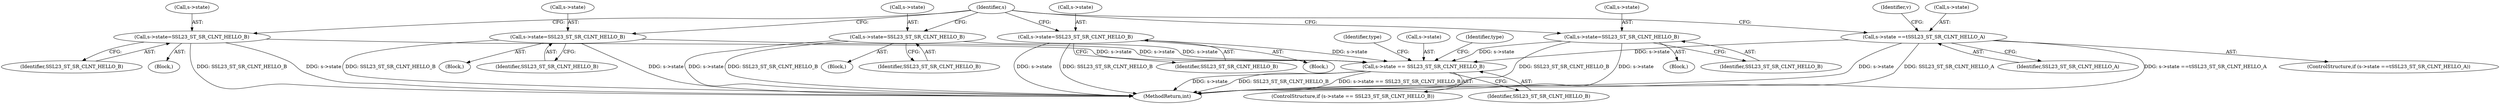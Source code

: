 digraph "0_openssl_392fa7a952e97d82eac6958c81ed1e256e6b8ca5@pointer" {
"1000737" [label="(Call,s->state == SSL23_ST_SR_CLNT_HELLO_B)"];
"1000177" [label="(Call,s->state ==\tSSL23_ST_SR_CLNT_HELLO_A)"];
"1000411" [label="(Call,s->state=SSL23_ST_SR_CLNT_HELLO_B)"];
"1000361" [label="(Call,s->state=SSL23_ST_SR_CLNT_HELLO_B)"];
"1000380" [label="(Call,s->state=SSL23_ST_SR_CLNT_HELLO_B)"];
"1000342" [label="(Call,s->state=SSL23_ST_SR_CLNT_HELLO_B)"];
"1000317" [label="(Call,s->state=SSL23_ST_SR_CLNT_HELLO_B)"];
"1000412" [label="(Call,s->state)"];
"1000317" [label="(Call,s->state=SSL23_ST_SR_CLNT_HELLO_B)"];
"1000177" [label="(Call,s->state ==\tSSL23_ST_SR_CLNT_HELLO_A)"];
"1000384" [label="(Identifier,SSL23_ST_SR_CLNT_HELLO_B)"];
"1000181" [label="(Identifier,SSL23_ST_SR_CLNT_HELLO_A)"];
"1000411" [label="(Call,s->state=SSL23_ST_SR_CLNT_HELLO_B)"];
"1000415" [label="(Identifier,SSL23_ST_SR_CLNT_HELLO_B)"];
"1000321" [label="(Identifier,SSL23_ST_SR_CLNT_HELLO_B)"];
"1001273" [label="(MethodReturn,int)"];
"1000741" [label="(Identifier,SSL23_ST_SR_CLNT_HELLO_B)"];
"1000342" [label="(Call,s->state=SSL23_ST_SR_CLNT_HELLO_B)"];
"1000311" [label="(Block,)"];
"1000405" [label="(Block,)"];
"1000736" [label="(ControlStructure,if (s->state == SSL23_ST_SR_CLNT_HELLO_B))"];
"1000691" [label="(Identifier,s)"];
"1001080" [label="(Identifier,type)"];
"1000318" [label="(Call,s->state)"];
"1000343" [label="(Call,s->state)"];
"1000355" [label="(Block,)"];
"1000365" [label="(Identifier,SSL23_ST_SR_CLNT_HELLO_B)"];
"1000176" [label="(ControlStructure,if (s->state ==\tSSL23_ST_SR_CLNT_HELLO_A))"];
"1000346" [label="(Identifier,SSL23_ST_SR_CLNT_HELLO_B)"];
"1000738" [label="(Call,s->state)"];
"1000737" [label="(Call,s->state == SSL23_ST_SR_CLNT_HELLO_B)"];
"1000380" [label="(Call,s->state=SSL23_ST_SR_CLNT_HELLO_B)"];
"1000185" [label="(Identifier,v)"];
"1000336" [label="(Block,)"];
"1000178" [label="(Call,s->state)"];
"1000374" [label="(Block,)"];
"1000362" [label="(Call,s->state)"];
"1000381" [label="(Call,s->state)"];
"1000361" [label="(Call,s->state=SSL23_ST_SR_CLNT_HELLO_B)"];
"1000744" [label="(Identifier,type)"];
"1000737" -> "1000736"  [label="AST: "];
"1000737" -> "1000741"  [label="CFG: "];
"1000738" -> "1000737"  [label="AST: "];
"1000741" -> "1000737"  [label="AST: "];
"1000744" -> "1000737"  [label="CFG: "];
"1001080" -> "1000737"  [label="CFG: "];
"1000737" -> "1001273"  [label="DDG: s->state"];
"1000737" -> "1001273"  [label="DDG: SSL23_ST_SR_CLNT_HELLO_B"];
"1000737" -> "1001273"  [label="DDG: s->state == SSL23_ST_SR_CLNT_HELLO_B"];
"1000177" -> "1000737"  [label="DDG: s->state"];
"1000411" -> "1000737"  [label="DDG: s->state"];
"1000361" -> "1000737"  [label="DDG: s->state"];
"1000380" -> "1000737"  [label="DDG: s->state"];
"1000342" -> "1000737"  [label="DDG: s->state"];
"1000317" -> "1000737"  [label="DDG: s->state"];
"1000177" -> "1000176"  [label="AST: "];
"1000177" -> "1000181"  [label="CFG: "];
"1000178" -> "1000177"  [label="AST: "];
"1000181" -> "1000177"  [label="AST: "];
"1000185" -> "1000177"  [label="CFG: "];
"1000691" -> "1000177"  [label="CFG: "];
"1000177" -> "1001273"  [label="DDG: s->state"];
"1000177" -> "1001273"  [label="DDG: SSL23_ST_SR_CLNT_HELLO_A"];
"1000177" -> "1001273"  [label="DDG: s->state ==\tSSL23_ST_SR_CLNT_HELLO_A"];
"1000411" -> "1000405"  [label="AST: "];
"1000411" -> "1000415"  [label="CFG: "];
"1000412" -> "1000411"  [label="AST: "];
"1000415" -> "1000411"  [label="AST: "];
"1000691" -> "1000411"  [label="CFG: "];
"1000411" -> "1001273"  [label="DDG: s->state"];
"1000411" -> "1001273"  [label="DDG: SSL23_ST_SR_CLNT_HELLO_B"];
"1000361" -> "1000355"  [label="AST: "];
"1000361" -> "1000365"  [label="CFG: "];
"1000362" -> "1000361"  [label="AST: "];
"1000365" -> "1000361"  [label="AST: "];
"1000691" -> "1000361"  [label="CFG: "];
"1000361" -> "1001273"  [label="DDG: SSL23_ST_SR_CLNT_HELLO_B"];
"1000361" -> "1001273"  [label="DDG: s->state"];
"1000380" -> "1000374"  [label="AST: "];
"1000380" -> "1000384"  [label="CFG: "];
"1000381" -> "1000380"  [label="AST: "];
"1000384" -> "1000380"  [label="AST: "];
"1000691" -> "1000380"  [label="CFG: "];
"1000380" -> "1001273"  [label="DDG: SSL23_ST_SR_CLNT_HELLO_B"];
"1000380" -> "1001273"  [label="DDG: s->state"];
"1000342" -> "1000336"  [label="AST: "];
"1000342" -> "1000346"  [label="CFG: "];
"1000343" -> "1000342"  [label="AST: "];
"1000346" -> "1000342"  [label="AST: "];
"1000691" -> "1000342"  [label="CFG: "];
"1000342" -> "1001273"  [label="DDG: s->state"];
"1000342" -> "1001273"  [label="DDG: SSL23_ST_SR_CLNT_HELLO_B"];
"1000317" -> "1000311"  [label="AST: "];
"1000317" -> "1000321"  [label="CFG: "];
"1000318" -> "1000317"  [label="AST: "];
"1000321" -> "1000317"  [label="AST: "];
"1000691" -> "1000317"  [label="CFG: "];
"1000317" -> "1001273"  [label="DDG: s->state"];
"1000317" -> "1001273"  [label="DDG: SSL23_ST_SR_CLNT_HELLO_B"];
}
